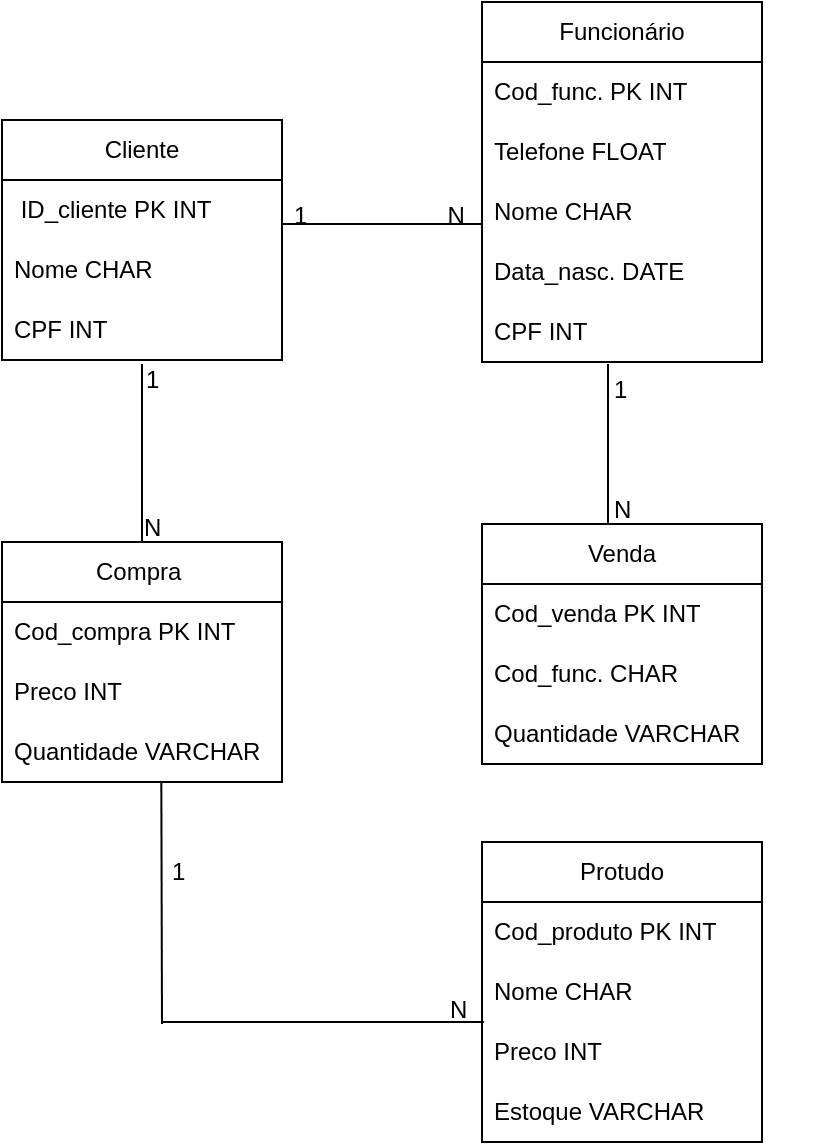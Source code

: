 <mxfile version="21.3.2" type="device" pages="2">
  <diagram name="Página-1" id="WNBtej8mNtF1Y0KZvnqG">
    <mxGraphModel dx="1045" dy="1591" grid="1" gridSize="10" guides="1" tooltips="1" connect="1" arrows="1" fold="1" page="1" pageScale="1" pageWidth="827" pageHeight="1169" math="0" shadow="0">
      <root>
        <mxCell id="0" />
        <mxCell id="1" parent="0" />
        <mxCell id="9IDsitMGJpCzz58II1y--1" value="Cliente" style="swimlane;fontStyle=0;childLayout=stackLayout;horizontal=1;startSize=30;horizontalStack=0;resizeParent=1;resizeParentMax=0;resizeLast=0;collapsible=1;marginBottom=0;whiteSpace=wrap;html=1;" vertex="1" parent="1">
          <mxGeometry x="40" y="38" width="140" height="120" as="geometry" />
        </mxCell>
        <mxCell id="9IDsitMGJpCzz58II1y--2" value="&amp;nbsp;ID_cliente PK INT" style="text;strokeColor=none;fillColor=none;align=left;verticalAlign=middle;spacingLeft=4;spacingRight=4;overflow=hidden;points=[[0,0.5],[1,0.5]];portConstraint=eastwest;rotatable=0;whiteSpace=wrap;html=1;" vertex="1" parent="9IDsitMGJpCzz58II1y--1">
          <mxGeometry y="30" width="140" height="30" as="geometry" />
        </mxCell>
        <mxCell id="9IDsitMGJpCzz58II1y--3" value="Nome CHAR" style="text;strokeColor=none;fillColor=none;align=left;verticalAlign=middle;spacingLeft=4;spacingRight=4;overflow=hidden;points=[[0,0.5],[1,0.5]];portConstraint=eastwest;rotatable=0;whiteSpace=wrap;html=1;" vertex="1" parent="9IDsitMGJpCzz58II1y--1">
          <mxGeometry y="60" width="140" height="30" as="geometry" />
        </mxCell>
        <mxCell id="9IDsitMGJpCzz58II1y--4" value="CPF INT" style="text;strokeColor=none;fillColor=none;align=left;verticalAlign=middle;spacingLeft=4;spacingRight=4;overflow=hidden;points=[[0,0.5],[1,0.5]];portConstraint=eastwest;rotatable=0;whiteSpace=wrap;html=1;" vertex="1" parent="9IDsitMGJpCzz58II1y--1">
          <mxGeometry y="90" width="140" height="30" as="geometry" />
        </mxCell>
        <mxCell id="9IDsitMGJpCzz58II1y--6" value="Funcionário" style="swimlane;fontStyle=0;childLayout=stackLayout;horizontal=1;startSize=30;horizontalStack=0;resizeParent=1;resizeParentMax=0;resizeLast=0;collapsible=1;marginBottom=0;whiteSpace=wrap;html=1;" vertex="1" parent="1">
          <mxGeometry x="280" y="-21" width="140" height="180" as="geometry" />
        </mxCell>
        <mxCell id="9IDsitMGJpCzz58II1y--7" value="Cod_func. PK INT" style="text;strokeColor=none;fillColor=none;align=left;verticalAlign=middle;spacingLeft=4;spacingRight=4;overflow=hidden;points=[[0,0.5],[1,0.5]];portConstraint=eastwest;rotatable=0;whiteSpace=wrap;html=1;" vertex="1" parent="9IDsitMGJpCzz58II1y--6">
          <mxGeometry y="30" width="140" height="30" as="geometry" />
        </mxCell>
        <mxCell id="9IDsitMGJpCzz58II1y--9" value="Telefone FLOAT" style="text;strokeColor=none;fillColor=none;align=left;verticalAlign=middle;spacingLeft=4;spacingRight=4;overflow=hidden;points=[[0,0.5],[1,0.5]];portConstraint=eastwest;rotatable=0;whiteSpace=wrap;html=1;" vertex="1" parent="9IDsitMGJpCzz58II1y--6">
          <mxGeometry y="60" width="140" height="30" as="geometry" />
        </mxCell>
        <mxCell id="9IDsitMGJpCzz58II1y--8" value="Nome CHAR" style="text;strokeColor=none;fillColor=none;align=left;verticalAlign=middle;spacingLeft=4;spacingRight=4;overflow=hidden;points=[[0,0.5],[1,0.5]];portConstraint=eastwest;rotatable=0;whiteSpace=wrap;html=1;" vertex="1" parent="9IDsitMGJpCzz58II1y--6">
          <mxGeometry y="90" width="140" height="30" as="geometry" />
        </mxCell>
        <mxCell id="9IDsitMGJpCzz58II1y--10" value="Data_nasc. DATE" style="text;strokeColor=none;fillColor=none;align=left;verticalAlign=middle;spacingLeft=4;spacingRight=4;overflow=hidden;points=[[0,0.5],[1,0.5]];portConstraint=eastwest;rotatable=0;whiteSpace=wrap;html=1;" vertex="1" parent="9IDsitMGJpCzz58II1y--6">
          <mxGeometry y="120" width="140" height="30" as="geometry" />
        </mxCell>
        <mxCell id="8JMN5FoSC-l-GgnekPnJ-1" value="CPF INT" style="text;strokeColor=none;fillColor=none;align=left;verticalAlign=middle;spacingLeft=4;spacingRight=4;overflow=hidden;points=[[0,0.5],[1,0.5]];portConstraint=eastwest;rotatable=0;whiteSpace=wrap;html=1;" vertex="1" parent="9IDsitMGJpCzz58II1y--6">
          <mxGeometry y="150" width="140" height="30" as="geometry" />
        </mxCell>
        <mxCell id="9IDsitMGJpCzz58II1y--11" value="Protudo" style="swimlane;fontStyle=0;childLayout=stackLayout;horizontal=1;startSize=30;horizontalStack=0;resizeParent=1;resizeParentMax=0;resizeLast=0;collapsible=1;marginBottom=0;whiteSpace=wrap;html=1;" vertex="1" parent="1">
          <mxGeometry x="280" y="399" width="140" height="150" as="geometry" />
        </mxCell>
        <mxCell id="9IDsitMGJpCzz58II1y--12" value="Cod_produto PK INT" style="text;strokeColor=none;fillColor=none;align=left;verticalAlign=middle;spacingLeft=4;spacingRight=4;overflow=hidden;points=[[0,0.5],[1,0.5]];portConstraint=eastwest;rotatable=0;whiteSpace=wrap;html=1;" vertex="1" parent="9IDsitMGJpCzz58II1y--11">
          <mxGeometry y="30" width="140" height="30" as="geometry" />
        </mxCell>
        <mxCell id="9IDsitMGJpCzz58II1y--13" value="Nome CHAR" style="text;strokeColor=none;fillColor=none;align=left;verticalAlign=middle;spacingLeft=4;spacingRight=4;overflow=hidden;points=[[0,0.5],[1,0.5]];portConstraint=eastwest;rotatable=0;whiteSpace=wrap;html=1;" vertex="1" parent="9IDsitMGJpCzz58II1y--11">
          <mxGeometry y="60" width="140" height="30" as="geometry" />
        </mxCell>
        <mxCell id="9IDsitMGJpCzz58II1y--14" value="Preco INT" style="text;strokeColor=none;fillColor=none;align=left;verticalAlign=middle;spacingLeft=4;spacingRight=4;overflow=hidden;points=[[0,0.5],[1,0.5]];portConstraint=eastwest;rotatable=0;whiteSpace=wrap;html=1;" vertex="1" parent="9IDsitMGJpCzz58II1y--11">
          <mxGeometry y="90" width="140" height="30" as="geometry" />
        </mxCell>
        <mxCell id="9IDsitMGJpCzz58II1y--16" value="Estoque VARCHAR" style="text;strokeColor=none;fillColor=none;align=left;verticalAlign=middle;spacingLeft=4;spacingRight=4;overflow=hidden;points=[[0,0.5],[1,0.5]];portConstraint=eastwest;rotatable=0;whiteSpace=wrap;html=1;" vertex="1" parent="9IDsitMGJpCzz58II1y--11">
          <mxGeometry y="120" width="140" height="30" as="geometry" />
        </mxCell>
        <mxCell id="9IDsitMGJpCzz58II1y--17" value="Compra&amp;nbsp;" style="swimlane;fontStyle=0;childLayout=stackLayout;horizontal=1;startSize=30;horizontalStack=0;resizeParent=1;resizeParentMax=0;resizeLast=0;collapsible=1;marginBottom=0;whiteSpace=wrap;html=1;" vertex="1" parent="1">
          <mxGeometry x="40" y="249" width="140" height="120" as="geometry" />
        </mxCell>
        <mxCell id="9IDsitMGJpCzz58II1y--18" value="Cod_compra PK INT" style="text;strokeColor=none;fillColor=none;align=left;verticalAlign=middle;spacingLeft=4;spacingRight=4;overflow=hidden;points=[[0,0.5],[1,0.5]];portConstraint=eastwest;rotatable=0;whiteSpace=wrap;html=1;" vertex="1" parent="9IDsitMGJpCzz58II1y--17">
          <mxGeometry y="30" width="140" height="30" as="geometry" />
        </mxCell>
        <mxCell id="9IDsitMGJpCzz58II1y--20" value="Preco INT" style="text;strokeColor=none;fillColor=none;align=left;verticalAlign=middle;spacingLeft=4;spacingRight=4;overflow=hidden;points=[[0,0.5],[1,0.5]];portConstraint=eastwest;rotatable=0;whiteSpace=wrap;html=1;" vertex="1" parent="9IDsitMGJpCzz58II1y--17">
          <mxGeometry y="60" width="140" height="30" as="geometry" />
        </mxCell>
        <mxCell id="9IDsitMGJpCzz58II1y--21" value="Quantidade VARCHAR" style="text;strokeColor=none;fillColor=none;align=left;verticalAlign=middle;spacingLeft=4;spacingRight=4;overflow=hidden;points=[[0,0.5],[1,0.5]];portConstraint=eastwest;rotatable=0;whiteSpace=wrap;html=1;" vertex="1" parent="9IDsitMGJpCzz58II1y--17">
          <mxGeometry y="90" width="140" height="30" as="geometry" />
        </mxCell>
        <mxCell id="9IDsitMGJpCzz58II1y--22" value="Venda" style="swimlane;fontStyle=0;childLayout=stackLayout;horizontal=1;startSize=30;horizontalStack=0;resizeParent=1;resizeParentMax=0;resizeLast=0;collapsible=1;marginBottom=0;whiteSpace=wrap;html=1;" vertex="1" parent="1">
          <mxGeometry x="280" y="240" width="140" height="120" as="geometry" />
        </mxCell>
        <mxCell id="9IDsitMGJpCzz58II1y--23" value="Cod_venda PK INT" style="text;strokeColor=none;fillColor=none;align=left;verticalAlign=middle;spacingLeft=4;spacingRight=4;overflow=hidden;points=[[0,0.5],[1,0.5]];portConstraint=eastwest;rotatable=0;whiteSpace=wrap;html=1;" vertex="1" parent="9IDsitMGJpCzz58II1y--22">
          <mxGeometry y="30" width="140" height="30" as="geometry" />
        </mxCell>
        <mxCell id="9IDsitMGJpCzz58II1y--24" value="Cod_func. CHAR" style="text;strokeColor=none;fillColor=none;align=left;verticalAlign=middle;spacingLeft=4;spacingRight=4;overflow=hidden;points=[[0,0.5],[1,0.5]];portConstraint=eastwest;rotatable=0;whiteSpace=wrap;html=1;" vertex="1" parent="9IDsitMGJpCzz58II1y--22">
          <mxGeometry y="60" width="140" height="30" as="geometry" />
        </mxCell>
        <mxCell id="9IDsitMGJpCzz58II1y--26" value="Quantidade VARCHAR" style="text;strokeColor=none;fillColor=none;align=left;verticalAlign=middle;spacingLeft=4;spacingRight=4;overflow=hidden;points=[[0,0.5],[1,0.5]];portConstraint=eastwest;rotatable=0;whiteSpace=wrap;html=1;" vertex="1" parent="9IDsitMGJpCzz58II1y--22">
          <mxGeometry y="90" width="140" height="30" as="geometry" />
        </mxCell>
        <mxCell id="9IDsitMGJpCzz58II1y--27" value="" style="endArrow=none;html=1;rounded=0;" edge="1" parent="1">
          <mxGeometry width="50" height="50" relative="1" as="geometry">
            <mxPoint x="180" y="90" as="sourcePoint" />
            <mxPoint x="280" y="90" as="targetPoint" />
          </mxGeometry>
        </mxCell>
        <mxCell id="9IDsitMGJpCzz58II1y--28" value="1&amp;nbsp; &amp;nbsp; &amp;nbsp; &amp;nbsp; &amp;nbsp; &amp;nbsp; &amp;nbsp; &amp;nbsp; &amp;nbsp; &amp;nbsp; &amp;nbsp;N&amp;nbsp; &amp;nbsp;&amp;nbsp;" style="text;strokeColor=none;fillColor=none;align=left;verticalAlign=middle;spacingLeft=4;spacingRight=4;overflow=hidden;points=[[0,0.5],[1,0.5]];portConstraint=eastwest;rotatable=0;whiteSpace=wrap;html=1;" vertex="1" parent="1">
          <mxGeometry x="180" y="76" width="100" height="30" as="geometry" />
        </mxCell>
        <mxCell id="9IDsitMGJpCzz58II1y--31" value="" style="endArrow=none;html=1;rounded=0;" edge="1" parent="1">
          <mxGeometry width="50" height="50" relative="1" as="geometry">
            <mxPoint x="343" y="240" as="sourcePoint" />
            <mxPoint x="343" y="160" as="targetPoint" />
          </mxGeometry>
        </mxCell>
        <mxCell id="9IDsitMGJpCzz58II1y--32" value="1" style="text;strokeColor=none;fillColor=none;align=left;verticalAlign=middle;spacingLeft=4;spacingRight=4;overflow=hidden;points=[[0,0.5],[1,0.5]];portConstraint=eastwest;rotatable=0;whiteSpace=wrap;html=1;" vertex="1" parent="1">
          <mxGeometry x="340" y="158" width="110" height="30" as="geometry" />
        </mxCell>
        <mxCell id="9IDsitMGJpCzz58II1y--33" value="N" style="text;strokeColor=none;fillColor=none;align=left;verticalAlign=middle;spacingLeft=4;spacingRight=4;overflow=hidden;points=[[0,0.5],[1,0.5]];portConstraint=eastwest;rotatable=0;whiteSpace=wrap;html=1;" vertex="1" parent="1">
          <mxGeometry x="340" y="218" width="110" height="30" as="geometry" />
        </mxCell>
        <mxCell id="9IDsitMGJpCzz58II1y--34" value="" style="endArrow=none;html=1;rounded=0;exitX=0.5;exitY=0;exitDx=0;exitDy=0;" edge="1" parent="1" source="9IDsitMGJpCzz58II1y--17">
          <mxGeometry width="50" height="50" relative="1" as="geometry">
            <mxPoint x="110" y="240" as="sourcePoint" />
            <mxPoint x="110" y="160" as="targetPoint" />
          </mxGeometry>
        </mxCell>
        <mxCell id="9IDsitMGJpCzz58II1y--36" value="1" style="text;strokeColor=none;fillColor=none;align=left;verticalAlign=middle;spacingLeft=4;spacingRight=4;overflow=hidden;points=[[0,0.5],[1,0.5]];portConstraint=eastwest;rotatable=0;whiteSpace=wrap;html=1;" vertex="1" parent="1">
          <mxGeometry x="106" y="153" width="110" height="30" as="geometry" />
        </mxCell>
        <mxCell id="9IDsitMGJpCzz58II1y--37" value="N" style="text;strokeColor=none;fillColor=none;align=left;verticalAlign=middle;spacingLeft=4;spacingRight=4;overflow=hidden;points=[[0,0.5],[1,0.5]];portConstraint=eastwest;rotatable=0;whiteSpace=wrap;html=1;" vertex="1" parent="1">
          <mxGeometry x="105" y="227" width="110" height="30" as="geometry" />
        </mxCell>
        <mxCell id="9IDsitMGJpCzz58II1y--38" value="" style="endArrow=none;html=1;rounded=0;entryX=0.569;entryY=1.089;entryDx=0;entryDy=0;entryPerimeter=0;" edge="1" parent="1">
          <mxGeometry width="50" height="50" relative="1" as="geometry">
            <mxPoint x="120" y="490" as="sourcePoint" />
            <mxPoint x="119.66" y="368.67" as="targetPoint" />
          </mxGeometry>
        </mxCell>
        <mxCell id="9IDsitMGJpCzz58II1y--39" value="" style="endArrow=none;html=1;rounded=0;" edge="1" parent="1">
          <mxGeometry width="50" height="50" relative="1" as="geometry">
            <mxPoint x="120" y="489" as="sourcePoint" />
            <mxPoint x="281" y="489" as="targetPoint" />
          </mxGeometry>
        </mxCell>
        <mxCell id="9IDsitMGJpCzz58II1y--40" value="1" style="text;strokeColor=none;fillColor=none;align=left;verticalAlign=middle;spacingLeft=4;spacingRight=4;overflow=hidden;points=[[0,0.5],[1,0.5]];portConstraint=eastwest;rotatable=0;whiteSpace=wrap;html=1;" vertex="1" parent="1">
          <mxGeometry x="119" y="399" width="110" height="30" as="geometry" />
        </mxCell>
        <mxCell id="9IDsitMGJpCzz58II1y--42" value="N" style="text;strokeColor=none;fillColor=none;align=left;verticalAlign=middle;spacingLeft=4;spacingRight=4;overflow=hidden;points=[[0,0.5],[1,0.5]];portConstraint=eastwest;rotatable=0;whiteSpace=wrap;html=1;" vertex="1" parent="1">
          <mxGeometry x="258" y="468" width="35" height="30" as="geometry" />
        </mxCell>
      </root>
    </mxGraphModel>
  </diagram>
  <diagram id="gTAWQsLcThbB-EVpcJsO" name="Página-2">
    <mxGraphModel dx="1046" dy="1591" grid="1" gridSize="10" guides="1" tooltips="1" connect="1" arrows="1" fold="1" page="1" pageScale="1" pageWidth="827" pageHeight="1169" math="0" shadow="0">
      <root>
        <mxCell id="0" />
        <mxCell id="1" parent="0" />
        <mxCell id="TGwj6kx8lCMdZ5QqpN_F-1" value="" style="swimlane;startSize=0;" vertex="1" parent="1">
          <mxGeometry x="40" y="40" width="120" height="40" as="geometry" />
        </mxCell>
        <mxCell id="TGwj6kx8lCMdZ5QqpN_F-8" value="CLIENTE" style="text;strokeColor=none;fillColor=none;align=left;verticalAlign=middle;spacingLeft=4;spacingRight=4;overflow=hidden;points=[[0,0.5],[1,0.5]];portConstraint=eastwest;rotatable=0;whiteSpace=wrap;html=1;" vertex="1" parent="TGwj6kx8lCMdZ5QqpN_F-1">
          <mxGeometry x="25" y="5" width="70" height="30" as="geometry" />
        </mxCell>
        <mxCell id="TGwj6kx8lCMdZ5QqpN_F-10" value="" style="endArrow=classic;html=1;rounded=0;elbow=vertical;" edge="1" parent="1">
          <mxGeometry width="50" height="50" relative="1" as="geometry">
            <mxPoint x="97" y="41" as="sourcePoint" />
            <mxPoint x="97" y="12" as="targetPoint" />
          </mxGeometry>
        </mxCell>
        <mxCell id="TGwj6kx8lCMdZ5QqpN_F-11" value="&amp;nbsp;ID_cliente" style="text;strokeColor=none;fillColor=none;align=left;verticalAlign=middle;spacingLeft=4;spacingRight=4;overflow=hidden;points=[[0,0.5],[1,0.5]];portConstraint=eastwest;rotatable=0;whiteSpace=wrap;html=1;" vertex="1" parent="1">
          <mxGeometry x="70" y="-11" width="80" height="30" as="geometry" />
        </mxCell>
        <mxCell id="Pe1Xa0jGYvy3Gdhccji2-1" value="" style="endArrow=none;html=1;rounded=0;elbow=vertical;" edge="1" parent="1">
          <mxGeometry width="50" height="50" relative="1" as="geometry">
            <mxPoint x="134" y="100" as="sourcePoint" />
            <mxPoint x="134" y="80" as="targetPoint" />
          </mxGeometry>
        </mxCell>
        <mxCell id="Pe1Xa0jGYvy3Gdhccji2-2" value="Nome" style="text;strokeColor=none;fillColor=none;align=left;verticalAlign=middle;spacingLeft=4;spacingRight=4;overflow=hidden;points=[[0,0.5],[1,0.5]];portConstraint=eastwest;rotatable=0;whiteSpace=wrap;html=1;" vertex="1" parent="1">
          <mxGeometry x="112" y="91" width="80" height="30" as="geometry" />
        </mxCell>
        <mxCell id="Pe1Xa0jGYvy3Gdhccji2-4" value="" style="endArrow=none;html=1;rounded=0;elbow=vertical;" edge="1" parent="1">
          <mxGeometry width="50" height="50" relative="1" as="geometry">
            <mxPoint x="61" y="101" as="sourcePoint" />
            <mxPoint x="61" y="81" as="targetPoint" />
          </mxGeometry>
        </mxCell>
        <mxCell id="_7Eo2WTnj8_EpAlMde3A-3" style="edgeStyle=elbowEdgeStyle;rounded=0;orthogonalLoop=1;jettySize=auto;elbow=vertical;html=1;exitX=1;exitY=0.5;exitDx=0;exitDy=0;" edge="1" parent="1" source="Pe1Xa0jGYvy3Gdhccji2-5" target="Pe1Xa0jGYvy3Gdhccji2-2">
          <mxGeometry relative="1" as="geometry" />
        </mxCell>
        <mxCell id="Pe1Xa0jGYvy3Gdhccji2-5" value="CPF" style="text;strokeColor=none;fillColor=none;align=left;verticalAlign=middle;spacingLeft=4;spacingRight=4;overflow=hidden;points=[[0,0.5],[1,0.5]];portConstraint=eastwest;rotatable=0;whiteSpace=wrap;html=1;" vertex="1" parent="1">
          <mxGeometry x="44" y="93" width="80" height="30" as="geometry" />
        </mxCell>
        <mxCell id="Pe1Xa0jGYvy3Gdhccji2-8" value="" style="swimlane;startSize=0;" vertex="1" parent="1">
          <mxGeometry x="469" y="40" width="130" height="40" as="geometry" />
        </mxCell>
        <mxCell id="Pe1Xa0jGYvy3Gdhccji2-10" value="" style="endArrow=classic;html=1;rounded=0;elbow=vertical;" edge="1" parent="1">
          <mxGeometry width="50" height="50" relative="1" as="geometry">
            <mxPoint x="581" y="80" as="sourcePoint" />
            <mxPoint x="581" y="101.5" as="targetPoint" />
          </mxGeometry>
        </mxCell>
        <mxCell id="RXHWecBcfRbxpTFJVVi9-1" value="Cod_funcionario" style="text;strokeColor=none;fillColor=none;align=left;verticalAlign=middle;spacingLeft=4;spacingRight=4;overflow=hidden;points=[[0,0.5],[1,0.5]];portConstraint=eastwest;rotatable=0;whiteSpace=wrap;html=1;" vertex="1" parent="1">
          <mxGeometry x="552" y="93" width="137" height="30" as="geometry" />
        </mxCell>
        <mxCell id="RXHWecBcfRbxpTFJVVi9-2" value="" style="endArrow=none;html=1;rounded=0;elbow=vertical;" edge="1" parent="1">
          <mxGeometry width="50" height="50" relative="1" as="geometry">
            <mxPoint x="475" y="100" as="sourcePoint" />
            <mxPoint x="486" y="80" as="targetPoint" />
          </mxGeometry>
        </mxCell>
        <mxCell id="_7Eo2WTnj8_EpAlMde3A-1" value="Telefone" style="text;strokeColor=none;fillColor=none;align=left;verticalAlign=middle;spacingLeft=4;spacingRight=4;overflow=hidden;points=[[0,0.5],[1,0.5]];portConstraint=eastwest;rotatable=0;whiteSpace=wrap;html=1;" vertex="1" parent="1">
          <mxGeometry x="448" y="93" width="80" height="30" as="geometry" />
        </mxCell>
        <mxCell id="_7Eo2WTnj8_EpAlMde3A-8" value="" style="endArrow=none;html=1;rounded=0;elbow=vertical;" edge="1" parent="1">
          <mxGeometry width="50" height="50" relative="1" as="geometry">
            <mxPoint x="551" y="41" as="sourcePoint" />
            <mxPoint x="551" y="21" as="targetPoint" />
          </mxGeometry>
        </mxCell>
        <mxCell id="_7Eo2WTnj8_EpAlMde3A-9" value="" style="endArrow=none;html=1;rounded=0;elbow=vertical;" edge="1" parent="1">
          <mxGeometry width="50" height="50" relative="1" as="geometry">
            <mxPoint x="426" y="40" as="sourcePoint" />
            <mxPoint x="426" y="40" as="targetPoint" />
          </mxGeometry>
        </mxCell>
        <mxCell id="_7Eo2WTnj8_EpAlMde3A-10" value="" style="endArrow=none;html=1;rounded=0;elbow=vertical;" edge="1" parent="1">
          <mxGeometry width="50" height="50" relative="1" as="geometry">
            <mxPoint x="479" y="40" as="sourcePoint" />
            <mxPoint x="479" y="20" as="targetPoint" />
          </mxGeometry>
        </mxCell>
        <mxCell id="_7Eo2WTnj8_EpAlMde3A-11" value="Nome" style="text;strokeColor=none;fillColor=none;align=left;verticalAlign=middle;spacingLeft=4;spacingRight=4;overflow=hidden;points=[[0,0.5],[1,0.5]];portConstraint=eastwest;rotatable=0;whiteSpace=wrap;html=1;" vertex="1" parent="1">
          <mxGeometry x="457" width="80" height="30" as="geometry" />
        </mxCell>
        <mxCell id="_7Eo2WTnj8_EpAlMde3A-12" value="Data_nasc" style="text;strokeColor=none;fillColor=none;align=left;verticalAlign=middle;spacingLeft=4;spacingRight=4;overflow=hidden;points=[[0,0.5],[1,0.5]];portConstraint=eastwest;rotatable=0;whiteSpace=wrap;html=1;" vertex="1" parent="1">
          <mxGeometry x="520" y="-2" width="137" height="30" as="geometry" />
        </mxCell>
        <mxCell id="_7Eo2WTnj8_EpAlMde3A-13" value="CPF" style="text;strokeColor=none;fillColor=none;align=left;verticalAlign=middle;spacingLeft=4;spacingRight=4;overflow=hidden;points=[[0,0.5],[1,0.5]];portConstraint=eastwest;rotatable=0;whiteSpace=wrap;html=1;" vertex="1" parent="1">
          <mxGeometry x="608" y="10" width="80" height="30" as="geometry" />
        </mxCell>
        <mxCell id="_7Eo2WTnj8_EpAlMde3A-14" value="" style="endArrow=none;html=1;rounded=0;elbow=vertical;" edge="1" parent="1">
          <mxGeometry width="50" height="50" relative="1" as="geometry">
            <mxPoint x="599" y="39" as="sourcePoint" />
            <mxPoint x="619" y="30" as="targetPoint" />
          </mxGeometry>
        </mxCell>
        <mxCell id="_7Eo2WTnj8_EpAlMde3A-15" value="" style="swimlane;startSize=0;" vertex="1" parent="1">
          <mxGeometry x="39" y="239" width="121" height="40" as="geometry" />
        </mxCell>
        <mxCell id="_7Eo2WTnj8_EpAlMde3A-16" value="COMPRA" style="text;strokeColor=none;fillColor=none;align=left;verticalAlign=middle;spacingLeft=4;spacingRight=4;overflow=hidden;points=[[0,0.5],[1,0.5]];portConstraint=eastwest;rotatable=0;whiteSpace=wrap;html=1;" vertex="1" parent="_7Eo2WTnj8_EpAlMde3A-15">
          <mxGeometry x="28" y="6" width="91" height="30" as="geometry" />
        </mxCell>
        <mxCell id="_7Eo2WTnj8_EpAlMde3A-17" value="" style="endArrow=classic;html=1;rounded=0;elbow=vertical;entryX=0.421;entryY=0.078;entryDx=0;entryDy=0;entryPerimeter=0;" edge="1" parent="1" target="jxxQ5-9rBnPjlAanwHDL-1">
          <mxGeometry width="50" height="50" relative="1" as="geometry">
            <mxPoint x="50" y="280" as="sourcePoint" />
            <mxPoint x="50" y="300" as="targetPoint" />
          </mxGeometry>
        </mxCell>
        <mxCell id="jxxQ5-9rBnPjlAanwHDL-1" value="Cod_compra&amp;nbsp;" style="text;strokeColor=none;fillColor=none;align=left;verticalAlign=middle;spacingLeft=4;spacingRight=4;overflow=hidden;points=[[0,0.5],[1,0.5]];portConstraint=eastwest;rotatable=0;whiteSpace=wrap;html=1;" vertex="1" parent="1">
          <mxGeometry x="6" y="298" width="80" height="30" as="geometry" />
        </mxCell>
        <mxCell id="jxxQ5-9rBnPjlAanwHDL-2" value="" style="endArrow=none;html=1;rounded=0;elbow=vertical;" edge="1" parent="1">
          <mxGeometry width="50" height="50" relative="1" as="geometry">
            <mxPoint x="148" y="239" as="sourcePoint" />
            <mxPoint x="148" y="220" as="targetPoint" />
            <Array as="points" />
          </mxGeometry>
        </mxCell>
        <mxCell id="0rYbZ2GncWAlYhN6HL_p-3" value="Quantidade" style="text;strokeColor=none;fillColor=none;align=left;verticalAlign=middle;spacingLeft=4;spacingRight=4;overflow=hidden;points=[[0,0.5],[1,0.5]];portConstraint=eastwest;rotatable=0;whiteSpace=wrap;html=1;" vertex="1" parent="1">
          <mxGeometry x="175" y="245" width="80" height="30" as="geometry" />
        </mxCell>
        <mxCell id="0rYbZ2GncWAlYhN6HL_p-4" value="Preço" style="text;strokeColor=none;fillColor=none;align=left;verticalAlign=middle;spacingLeft=4;spacingRight=4;overflow=hidden;points=[[0,0.5],[1,0.5]];portConstraint=eastwest;rotatable=0;whiteSpace=wrap;html=1;" vertex="1" parent="1">
          <mxGeometry x="123" y="200" width="80" height="30" as="geometry" />
        </mxCell>
        <mxCell id="PugNxQHc3r1IzAef0cKL-1" value="" style="endArrow=none;html=1;rounded=0;elbow=vertical;" edge="1" parent="1">
          <mxGeometry width="50" height="50" relative="1" as="geometry">
            <mxPoint x="159" y="260" as="sourcePoint" />
            <mxPoint x="179" y="259.75" as="targetPoint" />
          </mxGeometry>
        </mxCell>
        <mxCell id="PugNxQHc3r1IzAef0cKL-2" value="" style="swimlane;startSize=0;" vertex="1" parent="1">
          <mxGeometry x="399" y="240" width="120" height="40" as="geometry" />
        </mxCell>
        <mxCell id="PugNxQHc3r1IzAef0cKL-3" value="VENDA" style="text;strokeColor=none;fillColor=none;align=left;verticalAlign=middle;spacingLeft=4;spacingRight=4;overflow=hidden;points=[[0,0.5],[1,0.5]];portConstraint=eastwest;rotatable=0;whiteSpace=wrap;html=1;" vertex="1" parent="PugNxQHc3r1IzAef0cKL-2">
          <mxGeometry x="35" y="6" width="101" height="30" as="geometry" />
        </mxCell>
        <mxCell id="jNnpOCAIsnFn4p-u5vgC-1" value="Cod_venda" style="text;strokeColor=none;fillColor=none;align=left;verticalAlign=middle;spacingLeft=4;spacingRight=4;overflow=hidden;points=[[0,0.5],[1,0.5]];portConstraint=eastwest;rotatable=0;whiteSpace=wrap;html=1;" vertex="1" parent="1">
          <mxGeometry x="427" y="300" width="80" height="30" as="geometry" />
        </mxCell>
        <mxCell id="AkGZyfnJ1pKS8jNxMGU9-1" value="Cod_func" style="text;strokeColor=none;fillColor=none;align=left;verticalAlign=middle;spacingLeft=4;spacingRight=4;overflow=hidden;points=[[0,0.5],[1,0.5]];portConstraint=eastwest;rotatable=0;whiteSpace=wrap;html=1;" vertex="1" parent="1">
          <mxGeometry x="328" y="242" width="137" height="30" as="geometry" />
        </mxCell>
        <mxCell id="AkGZyfnJ1pKS8jNxMGU9-2" value="" style="endArrow=none;html=1;rounded=0;elbow=vertical;" edge="1" parent="1">
          <mxGeometry width="50" height="50" relative="1" as="geometry">
            <mxPoint x="519" y="257" as="sourcePoint" />
            <mxPoint x="533" y="257" as="targetPoint" />
          </mxGeometry>
        </mxCell>
        <mxCell id="aTrb8TS81qOqGab3bnKJ-1" value="Quantidade" style="text;strokeColor=none;fillColor=none;align=left;verticalAlign=middle;spacingLeft=4;spacingRight=4;overflow=hidden;points=[[0,0.5],[1,0.5]];portConstraint=eastwest;rotatable=0;whiteSpace=wrap;html=1;" vertex="1" parent="1">
          <mxGeometry x="528" y="242" width="80" height="30" as="geometry" />
        </mxCell>
        <mxCell id="aTrb8TS81qOqGab3bnKJ-3" value="" style="endArrow=none;html=1;rounded=0;elbow=vertical;" edge="1" parent="1">
          <mxGeometry width="50" height="50" relative="1" as="geometry">
            <mxPoint x="385" y="257" as="sourcePoint" />
            <mxPoint x="399" y="257" as="targetPoint" />
          </mxGeometry>
        </mxCell>
        <mxCell id="aTrb8TS81qOqGab3bnKJ-4" value="" style="swimlane;startSize=0;" vertex="1" parent="1">
          <mxGeometry x="159" y="400" width="121" height="40" as="geometry" />
        </mxCell>
        <mxCell id="_onTbmmiMZOZwnDnvUVz-1" value="PRODUTO" style="text;strokeColor=none;fillColor=none;align=left;verticalAlign=middle;spacingLeft=4;spacingRight=4;overflow=hidden;points=[[0,0.5],[1,0.5]];portConstraint=eastwest;rotatable=0;whiteSpace=wrap;html=1;" vertex="1" parent="aTrb8TS81qOqGab3bnKJ-4">
          <mxGeometry x="28.5" y="5" width="91" height="30" as="geometry" />
        </mxCell>
        <mxCell id="_onTbmmiMZOZwnDnvUVz-4" value="" style="endArrow=classic;html=1;rounded=0;elbow=vertical;" edge="1" parent="1">
          <mxGeometry width="50" height="50" relative="1" as="geometry">
            <mxPoint x="457.5" y="280" as="sourcePoint" />
            <mxPoint x="457.5" y="310" as="targetPoint" />
          </mxGeometry>
        </mxCell>
        <mxCell id="_onTbmmiMZOZwnDnvUVz-5" value="" style="endArrow=classic;html=1;rounded=0;elbow=vertical;" edge="1" parent="1">
          <mxGeometry width="50" height="50" relative="1" as="geometry">
            <mxPoint x="199" y="440" as="sourcePoint" />
            <mxPoint x="199" y="470" as="targetPoint" />
          </mxGeometry>
        </mxCell>
        <mxCell id="93HtIhqZbVTD-s761AVg-1" value="Cod_produto&amp;nbsp;" style="text;strokeColor=none;fillColor=none;align=left;verticalAlign=middle;spacingLeft=4;spacingRight=4;overflow=hidden;points=[[0,0.5],[1,0.5]];portConstraint=eastwest;rotatable=0;whiteSpace=wrap;html=1;" vertex="1" parent="1">
          <mxGeometry x="164" y="460" width="80" height="30" as="geometry" />
        </mxCell>
        <mxCell id="93HtIhqZbVTD-s761AVg-2" value="" style="endArrow=none;html=1;rounded=0;elbow=vertical;" edge="1" parent="1">
          <mxGeometry width="50" height="50" relative="1" as="geometry">
            <mxPoint x="279" y="417.5" as="sourcePoint" />
            <mxPoint x="298" y="418" as="targetPoint" />
            <Array as="points">
              <mxPoint x="298" y="418" />
              <mxPoint x="308" y="418" />
            </Array>
          </mxGeometry>
        </mxCell>
        <mxCell id="VI2cn3nu5YnILEQB0zQk-1" value="Nome" style="text;strokeColor=none;fillColor=none;align=left;verticalAlign=middle;spacingLeft=4;spacingRight=4;overflow=hidden;points=[[0,0.5],[1,0.5]];portConstraint=eastwest;rotatable=0;whiteSpace=wrap;html=1;" vertex="1" parent="1">
          <mxGeometry x="304" y="402" width="80" height="30" as="geometry" />
        </mxCell>
        <mxCell id="VI2cn3nu5YnILEQB0zQk-2" value="" style="endArrow=none;html=1;rounded=0;elbow=vertical;" edge="1" parent="1">
          <mxGeometry width="50" height="50" relative="1" as="geometry">
            <mxPoint x="129" y="419.5" as="sourcePoint" />
            <mxPoint x="159" y="419.5" as="targetPoint" />
          </mxGeometry>
        </mxCell>
        <mxCell id="G_RGpv8Ls2Ki0nVpcA1e-2" value="Preço" style="text;strokeColor=none;fillColor=none;align=left;verticalAlign=middle;spacingLeft=4;spacingRight=4;overflow=hidden;points=[[0,0.5],[1,0.5]];portConstraint=eastwest;rotatable=0;whiteSpace=wrap;html=1;" vertex="1" parent="1">
          <mxGeometry x="89" y="405" width="80" height="30" as="geometry" />
        </mxCell>
        <mxCell id="nvLa6RVRpImD7xgWfosf-1" value="Estoque" style="text;strokeColor=none;fillColor=none;align=left;verticalAlign=middle;spacingLeft=4;spacingRight=4;overflow=hidden;points=[[0,0.5],[1,0.5]];portConstraint=eastwest;rotatable=0;whiteSpace=wrap;html=1;" vertex="1" parent="1">
          <mxGeometry x="261" y="451" width="80" height="30" as="geometry" />
        </mxCell>
        <mxCell id="nvLa6RVRpImD7xgWfosf-4" value="" style="endArrow=none;html=1;rounded=0;elbow=vertical;" edge="1" parent="1">
          <mxGeometry width="50" height="50" relative="1" as="geometry">
            <mxPoint x="270" y="440" as="sourcePoint" />
            <mxPoint x="280" y="460" as="targetPoint" />
          </mxGeometry>
        </mxCell>
        <mxCell id="nvLa6RVRpImD7xgWfosf-5" value="" style="rhombus;whiteSpace=wrap;html=1;" vertex="1" parent="1">
          <mxGeometry x="283" y="31" width="60" height="58" as="geometry" />
        </mxCell>
        <mxCell id="Pe1Xa0jGYvy3Gdhccji2-9" value="FUNCIONÁRIO" style="text;strokeColor=none;fillColor=none;align=left;verticalAlign=middle;spacingLeft=4;spacingRight=4;overflow=hidden;points=[[0,0.5],[1,0.5]];portConstraint=eastwest;rotatable=0;whiteSpace=wrap;html=1;" vertex="1" parent="1">
          <mxGeometry x="488" y="45" width="105" height="30" as="geometry" />
        </mxCell>
        <mxCell id="nvLa6RVRpImD7xgWfosf-7" value="" style="endArrow=none;html=1;rounded=0;elbow=vertical;" edge="1" parent="1">
          <mxGeometry width="50" height="50" relative="1" as="geometry">
            <mxPoint x="161" y="59.5" as="sourcePoint" />
            <mxPoint x="284" y="60" as="targetPoint" />
          </mxGeometry>
        </mxCell>
        <mxCell id="nvLa6RVRpImD7xgWfosf-8" value="" style="endArrow=none;html=1;rounded=0;elbow=vertical;entryX=0;entryY=0.5;entryDx=0;entryDy=0;" edge="1" parent="1" target="Pe1Xa0jGYvy3Gdhccji2-8">
          <mxGeometry width="50" height="50" relative="1" as="geometry">
            <mxPoint x="342" y="59.5" as="sourcePoint" />
            <mxPoint x="465" y="60" as="targetPoint" />
          </mxGeometry>
        </mxCell>
        <mxCell id="nvLa6RVRpImD7xgWfosf-10" value="" style="rhombus;whiteSpace=wrap;html=1;" vertex="1" parent="1">
          <mxGeometry x="67" y="139" width="50" height="41" as="geometry" />
        </mxCell>
        <mxCell id="nvLa6RVRpImD7xgWfosf-11" value="" style="endArrow=none;html=1;rounded=0;elbow=vertical;" edge="1" parent="1">
          <mxGeometry width="50" height="50" relative="1" as="geometry">
            <mxPoint x="92" y="241" as="sourcePoint" />
            <mxPoint x="92" y="179" as="targetPoint" />
          </mxGeometry>
        </mxCell>
        <mxCell id="nvLa6RVRpImD7xgWfosf-12" value="" style="endArrow=none;html=1;rounded=0;elbow=vertical;" edge="1" parent="1">
          <mxGeometry width="50" height="50" relative="1" as="geometry">
            <mxPoint x="92" y="141" as="sourcePoint" />
            <mxPoint x="92" y="79" as="targetPoint" />
          </mxGeometry>
        </mxCell>
        <mxCell id="nvLa6RVRpImD7xgWfosf-13" value="" style="rhombus;whiteSpace=wrap;html=1;" vertex="1" parent="1">
          <mxGeometry x="518" y="140" width="50" height="41" as="geometry" />
        </mxCell>
        <mxCell id="nvLa6RVRpImD7xgWfosf-14" value="" style="endArrow=none;html=1;rounded=0;elbow=vertical;" edge="1" parent="1">
          <mxGeometry width="50" height="50" relative="1" as="geometry">
            <mxPoint x="543" y="140" as="sourcePoint" />
            <mxPoint x="542.5" y="81" as="targetPoint" />
          </mxGeometry>
        </mxCell>
        <mxCell id="nvLa6RVRpImD7xgWfosf-15" value="" style="endArrow=none;html=1;rounded=0;elbow=vertical;exitX=0.5;exitY=0;exitDx=0;exitDy=0;" edge="1" parent="1" source="PugNxQHc3r1IzAef0cKL-2">
          <mxGeometry width="50" height="50" relative="1" as="geometry">
            <mxPoint x="458.5" y="222" as="sourcePoint" />
            <mxPoint x="459" y="160" as="targetPoint" />
          </mxGeometry>
        </mxCell>
        <mxCell id="nvLa6RVRpImD7xgWfosf-17" value="" style="endArrow=none;html=1;rounded=0;elbow=vertical;entryX=0.22;entryY=0.415;entryDx=0;entryDy=0;entryPerimeter=0;" edge="1" parent="1">
          <mxGeometry width="50" height="50" relative="1" as="geometry">
            <mxPoint x="459" y="160" as="sourcePoint" />
            <mxPoint x="518" y="160.015" as="targetPoint" />
          </mxGeometry>
        </mxCell>
        <mxCell id="nvLa6RVRpImD7xgWfosf-19" value="" style="endArrow=none;html=1;rounded=0;elbow=vertical;" edge="1" parent="1">
          <mxGeometry width="50" height="50" relative="1" as="geometry">
            <mxPoint x="92" y="342" as="sourcePoint" />
            <mxPoint x="92" y="280" as="targetPoint" />
          </mxGeometry>
        </mxCell>
        <mxCell id="nvLa6RVRpImD7xgWfosf-20" value="" style="endArrow=none;html=1;rounded=0;elbow=vertical;" edge="1" parent="1">
          <mxGeometry width="50" height="50" relative="1" as="geometry">
            <mxPoint x="92" y="341" as="sourcePoint" />
            <mxPoint x="190" y="341" as="targetPoint" />
          </mxGeometry>
        </mxCell>
        <mxCell id="nvLa6RVRpImD7xgWfosf-22" value="" style="rhombus;whiteSpace=wrap;html=1;" vertex="1" parent="1">
          <mxGeometry x="190" y="320" width="50" height="41" as="geometry" />
        </mxCell>
        <mxCell id="nvLa6RVRpImD7xgWfosf-23" value="" style="endArrow=none;html=1;rounded=0;elbow=vertical;" edge="1" parent="1">
          <mxGeometry width="50" height="50" relative="1" as="geometry">
            <mxPoint x="215" y="400" as="sourcePoint" />
            <mxPoint x="215" y="360" as="targetPoint" />
          </mxGeometry>
        </mxCell>
      </root>
    </mxGraphModel>
  </diagram>
</mxfile>
